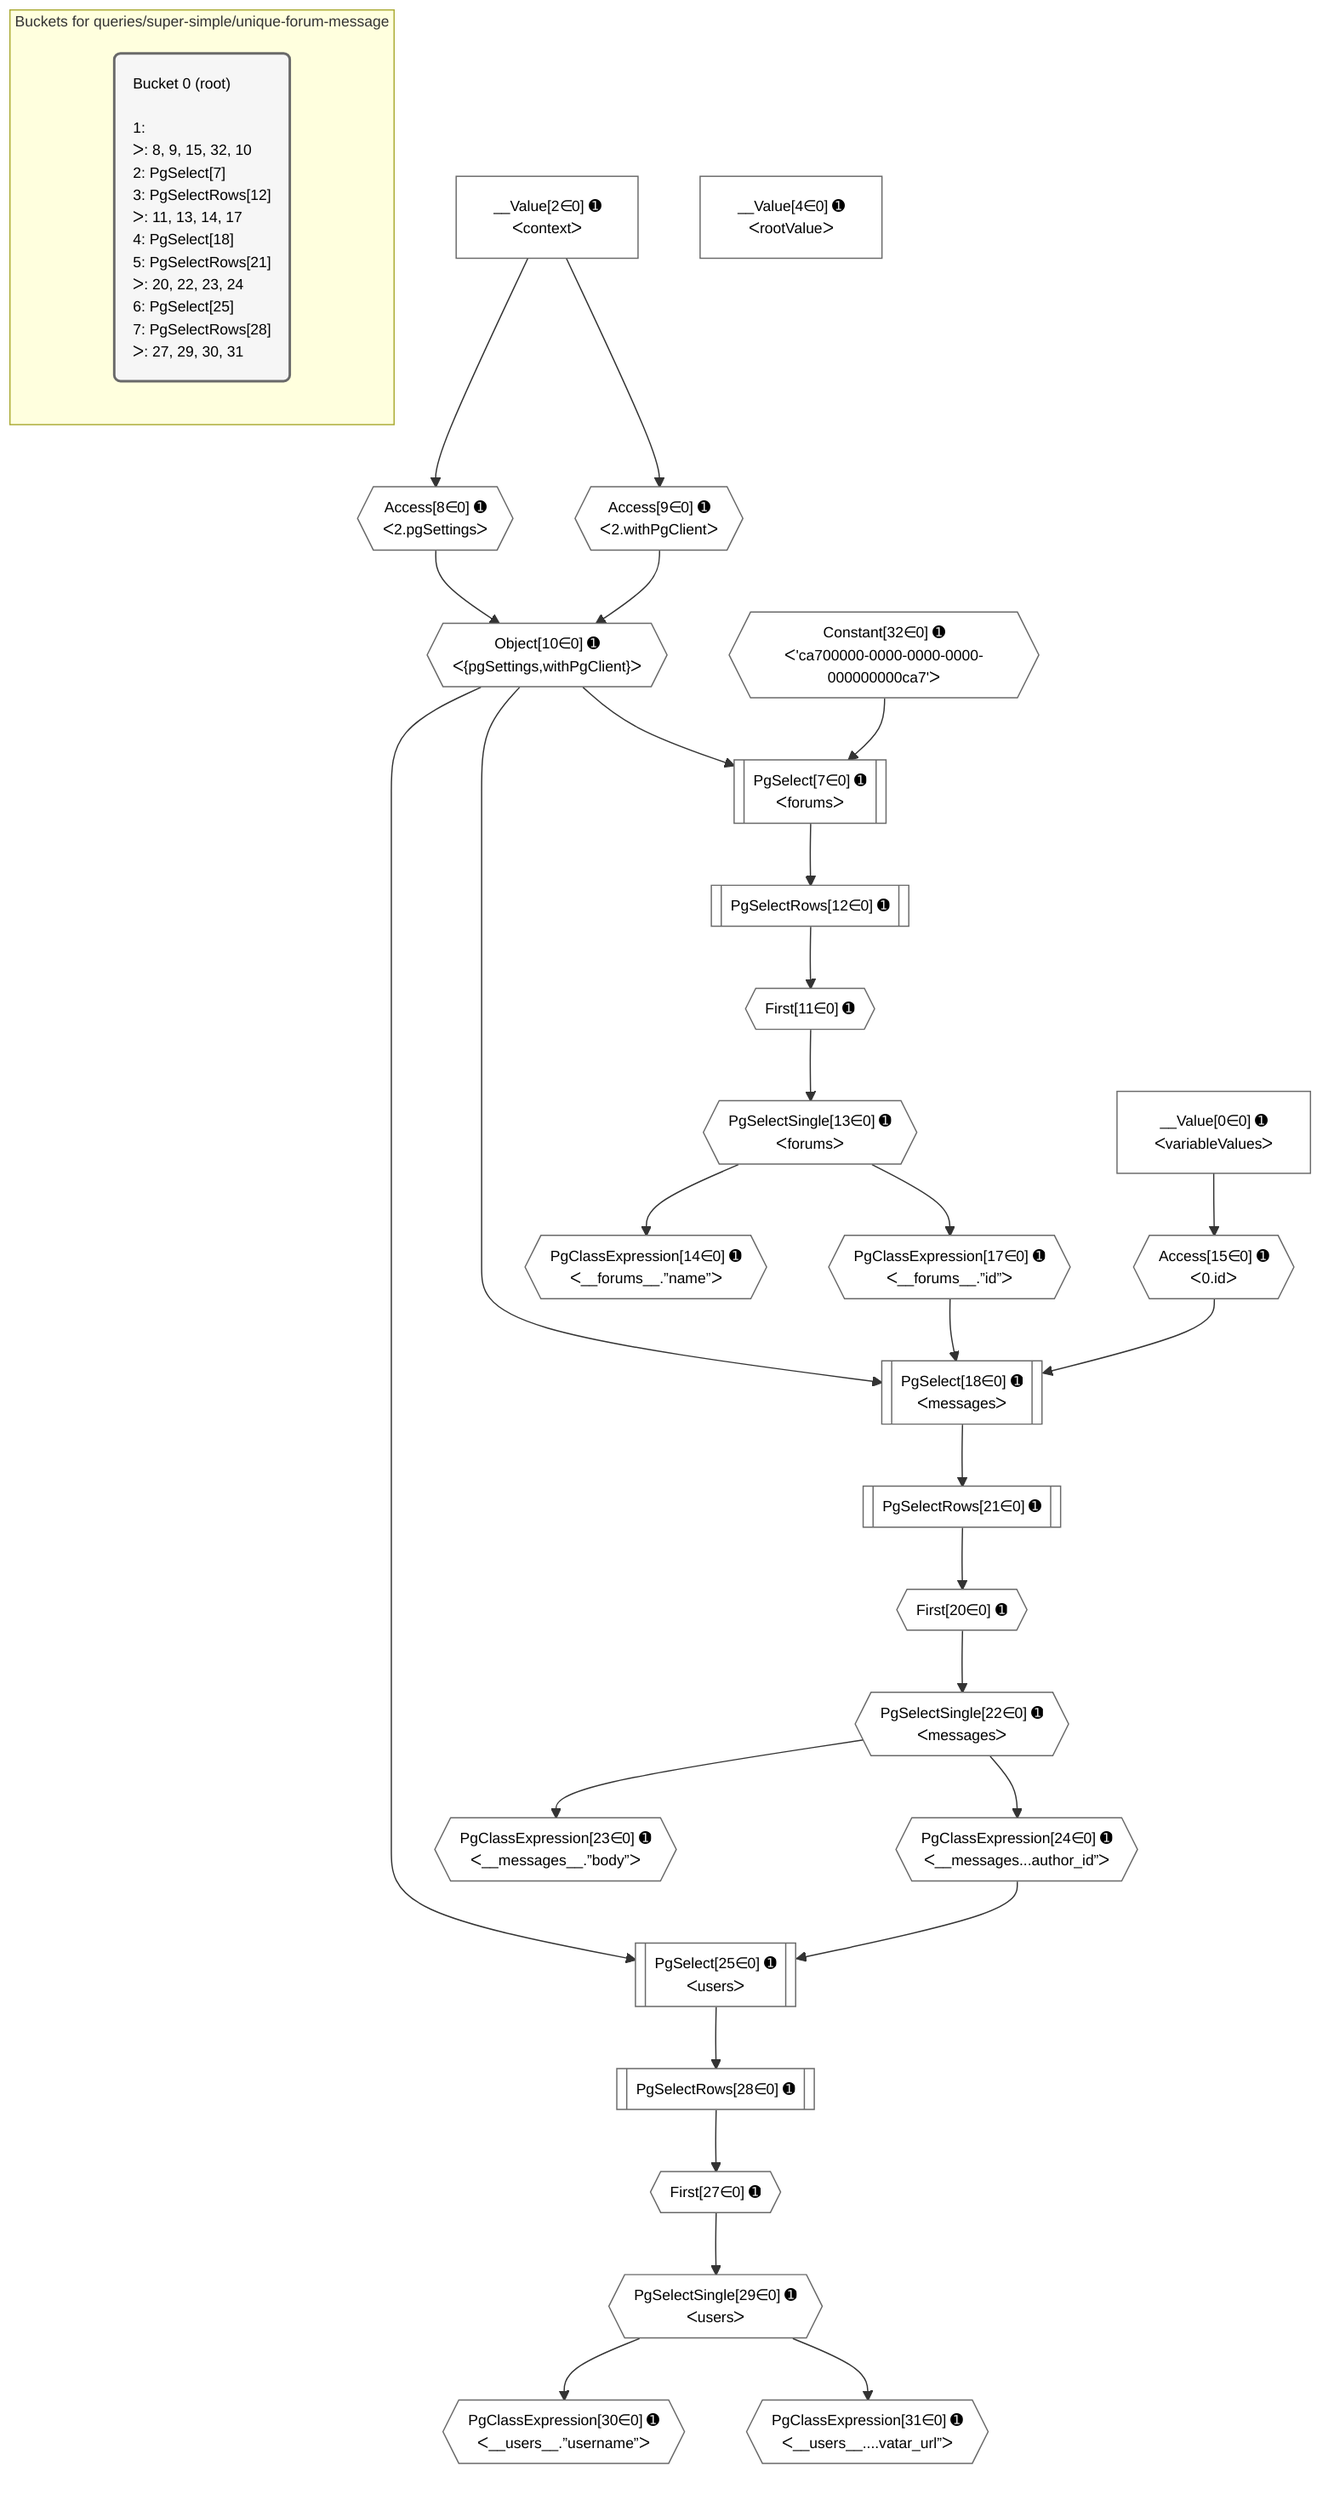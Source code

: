 %%{init: {'themeVariables': { 'fontSize': '12px'}}}%%
graph TD
    classDef path fill:#eee,stroke:#000,color:#000
    classDef plan fill:#fff,stroke-width:1px,color:#000
    classDef itemplan fill:#fff,stroke-width:2px,color:#000
    classDef unbatchedplan fill:#dff,stroke-width:1px,color:#000
    classDef sideeffectplan fill:#fcc,stroke-width:2px,color:#000
    classDef bucket fill:#f6f6f6,color:#000,stroke-width:2px,text-align:left


    %% plan dependencies
    PgSelect18[["PgSelect[18∈0] ➊<br />ᐸmessagesᐳ"]]:::plan
    Object10{{"Object[10∈0] ➊<br />ᐸ{pgSettings,withPgClient}ᐳ"}}:::plan
    PgClassExpression17{{"PgClassExpression[17∈0] ➊<br />ᐸ__forums__.”id”ᐳ"}}:::plan
    Access15{{"Access[15∈0] ➊<br />ᐸ0.idᐳ"}}:::plan
    Object10 & PgClassExpression17 & Access15 --> PgSelect18
    PgSelect7[["PgSelect[7∈0] ➊<br />ᐸforumsᐳ"]]:::plan
    Constant32{{"Constant[32∈0] ➊<br />ᐸ'ca700000-0000-0000-0000-000000000ca7'ᐳ"}}:::plan
    Object10 & Constant32 --> PgSelect7
    Access8{{"Access[8∈0] ➊<br />ᐸ2.pgSettingsᐳ"}}:::plan
    Access9{{"Access[9∈0] ➊<br />ᐸ2.withPgClientᐳ"}}:::plan
    Access8 & Access9 --> Object10
    PgSelect25[["PgSelect[25∈0] ➊<br />ᐸusersᐳ"]]:::plan
    PgClassExpression24{{"PgClassExpression[24∈0] ➊<br />ᐸ__messages...author_id”ᐳ"}}:::plan
    Object10 & PgClassExpression24 --> PgSelect25
    __Value2["__Value[2∈0] ➊<br />ᐸcontextᐳ"]:::plan
    __Value2 --> Access8
    __Value2 --> Access9
    First11{{"First[11∈0] ➊"}}:::plan
    PgSelectRows12[["PgSelectRows[12∈0] ➊"]]:::plan
    PgSelectRows12 --> First11
    PgSelect7 --> PgSelectRows12
    PgSelectSingle13{{"PgSelectSingle[13∈0] ➊<br />ᐸforumsᐳ"}}:::plan
    First11 --> PgSelectSingle13
    PgClassExpression14{{"PgClassExpression[14∈0] ➊<br />ᐸ__forums__.”name”ᐳ"}}:::plan
    PgSelectSingle13 --> PgClassExpression14
    __Value0["__Value[0∈0] ➊<br />ᐸvariableValuesᐳ"]:::plan
    __Value0 --> Access15
    PgSelectSingle13 --> PgClassExpression17
    First20{{"First[20∈0] ➊"}}:::plan
    PgSelectRows21[["PgSelectRows[21∈0] ➊"]]:::plan
    PgSelectRows21 --> First20
    PgSelect18 --> PgSelectRows21
    PgSelectSingle22{{"PgSelectSingle[22∈0] ➊<br />ᐸmessagesᐳ"}}:::plan
    First20 --> PgSelectSingle22
    PgClassExpression23{{"PgClassExpression[23∈0] ➊<br />ᐸ__messages__.”body”ᐳ"}}:::plan
    PgSelectSingle22 --> PgClassExpression23
    PgSelectSingle22 --> PgClassExpression24
    First27{{"First[27∈0] ➊"}}:::plan
    PgSelectRows28[["PgSelectRows[28∈0] ➊"]]:::plan
    PgSelectRows28 --> First27
    PgSelect25 --> PgSelectRows28
    PgSelectSingle29{{"PgSelectSingle[29∈0] ➊<br />ᐸusersᐳ"}}:::plan
    First27 --> PgSelectSingle29
    PgClassExpression30{{"PgClassExpression[30∈0] ➊<br />ᐸ__users__.”username”ᐳ"}}:::plan
    PgSelectSingle29 --> PgClassExpression30
    PgClassExpression31{{"PgClassExpression[31∈0] ➊<br />ᐸ__users__....vatar_url”ᐳ"}}:::plan
    PgSelectSingle29 --> PgClassExpression31
    __Value4["__Value[4∈0] ➊<br />ᐸrootValueᐳ"]:::plan

    %% define steps

    subgraph "Buckets for queries/super-simple/unique-forum-message"
    Bucket0("Bucket 0 (root)<br /><br />1: <br />ᐳ: 8, 9, 15, 32, 10<br />2: PgSelect[7]<br />3: PgSelectRows[12]<br />ᐳ: 11, 13, 14, 17<br />4: PgSelect[18]<br />5: PgSelectRows[21]<br />ᐳ: 20, 22, 23, 24<br />6: PgSelect[25]<br />7: PgSelectRows[28]<br />ᐳ: 27, 29, 30, 31"):::bucket
    classDef bucket0 stroke:#696969
    class Bucket0,__Value0,__Value2,__Value4,PgSelect7,Access8,Access9,Object10,First11,PgSelectRows12,PgSelectSingle13,PgClassExpression14,Access15,PgClassExpression17,PgSelect18,First20,PgSelectRows21,PgSelectSingle22,PgClassExpression23,PgClassExpression24,PgSelect25,First27,PgSelectRows28,PgSelectSingle29,PgClassExpression30,PgClassExpression31,Constant32 bucket0
    end